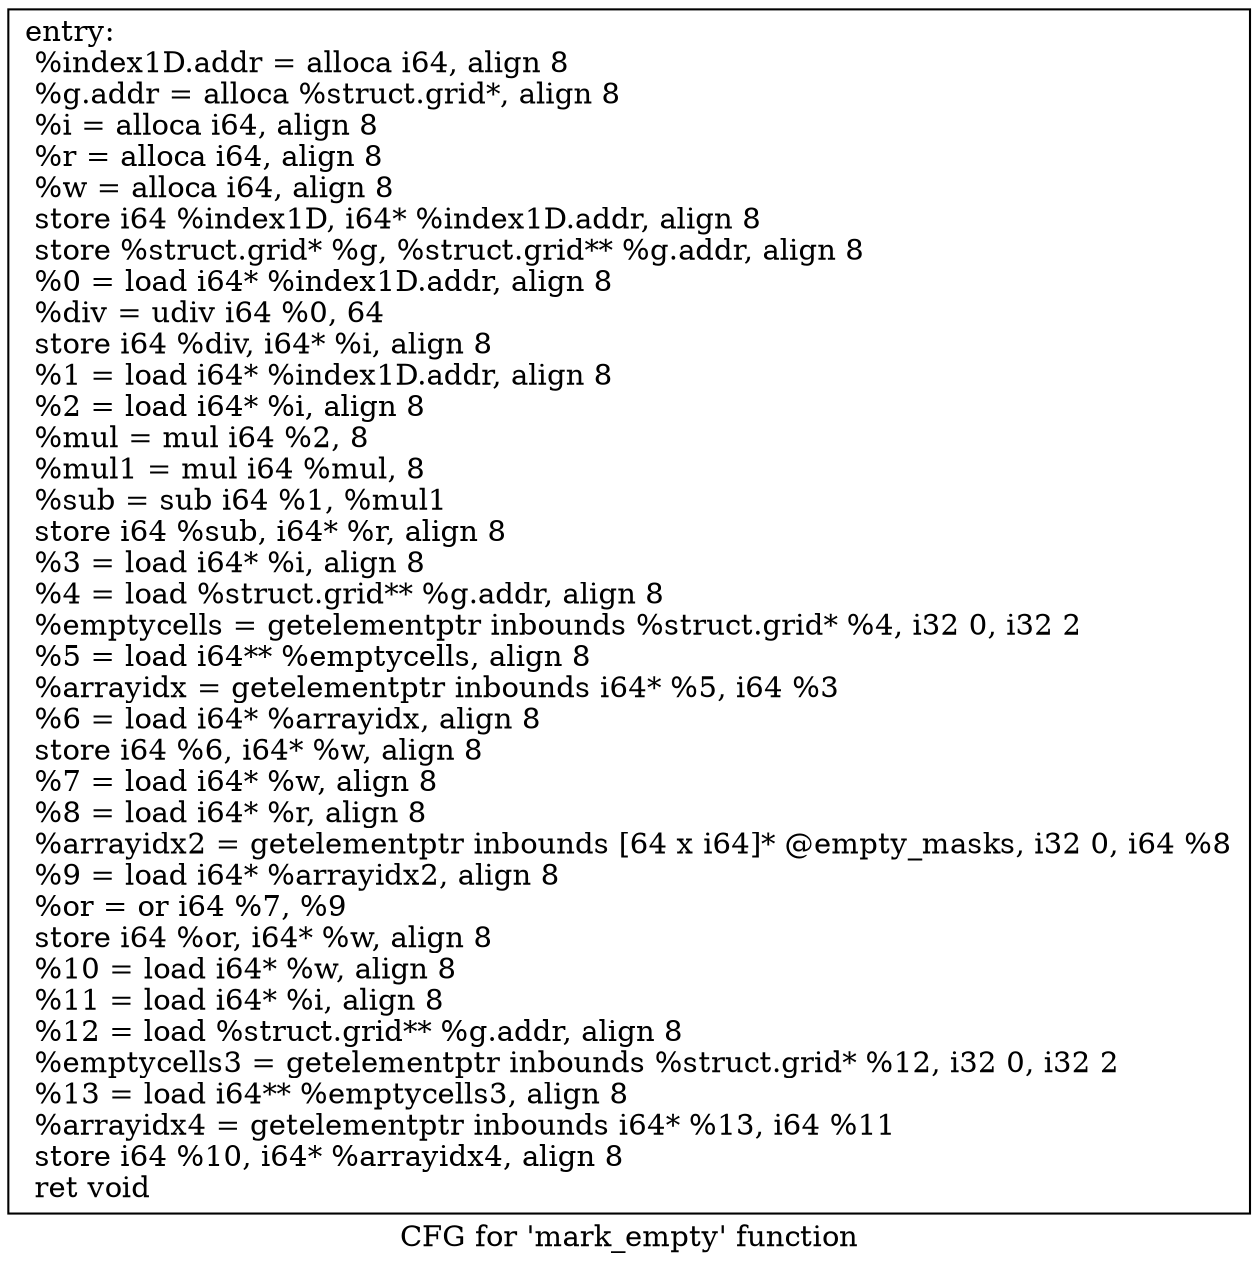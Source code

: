 digraph "CFG for 'mark_empty' function" {
	label="CFG for 'mark_empty' function";

	Node0x5eb6230 [shape=record,label="{entry:\l  %index1D.addr = alloca i64, align 8\l  %g.addr = alloca %struct.grid*, align 8\l  %i = alloca i64, align 8\l  %r = alloca i64, align 8\l  %w = alloca i64, align 8\l  store i64 %index1D, i64* %index1D.addr, align 8\l  store %struct.grid* %g, %struct.grid** %g.addr, align 8\l  %0 = load i64* %index1D.addr, align 8\l  %div = udiv i64 %0, 64\l  store i64 %div, i64* %i, align 8\l  %1 = load i64* %index1D.addr, align 8\l  %2 = load i64* %i, align 8\l  %mul = mul i64 %2, 8\l  %mul1 = mul i64 %mul, 8\l  %sub = sub i64 %1, %mul1\l  store i64 %sub, i64* %r, align 8\l  %3 = load i64* %i, align 8\l  %4 = load %struct.grid** %g.addr, align 8\l  %emptycells = getelementptr inbounds %struct.grid* %4, i32 0, i32 2\l  %5 = load i64** %emptycells, align 8\l  %arrayidx = getelementptr inbounds i64* %5, i64 %3\l  %6 = load i64* %arrayidx, align 8\l  store i64 %6, i64* %w, align 8\l  %7 = load i64* %w, align 8\l  %8 = load i64* %r, align 8\l  %arrayidx2 = getelementptr inbounds [64 x i64]* @empty_masks, i32 0, i64 %8\l  %9 = load i64* %arrayidx2, align 8\l  %or = or i64 %7, %9\l  store i64 %or, i64* %w, align 8\l  %10 = load i64* %w, align 8\l  %11 = load i64* %i, align 8\l  %12 = load %struct.grid** %g.addr, align 8\l  %emptycells3 = getelementptr inbounds %struct.grid* %12, i32 0, i32 2\l  %13 = load i64** %emptycells3, align 8\l  %arrayidx4 = getelementptr inbounds i64* %13, i64 %11\l  store i64 %10, i64* %arrayidx4, align 8\l  ret void\l}"];
}
